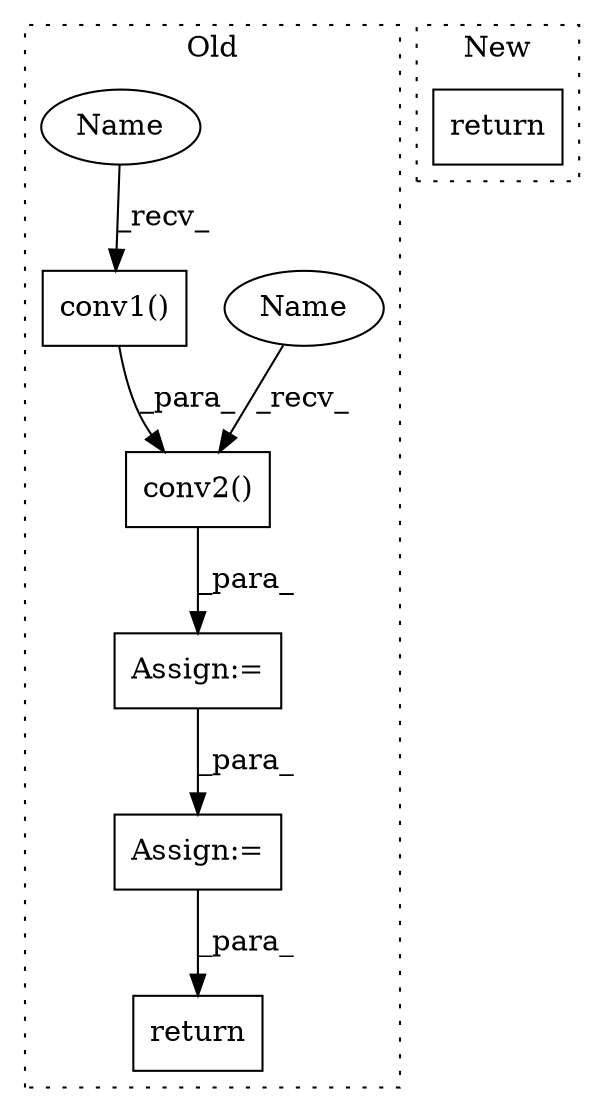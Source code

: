 digraph G {
subgraph cluster0 {
1 [label="conv2()" a="75" s="1055,1067" l="11,1" shape="box"];
3 [label="Assign:=" a="68" s="1164" l="3" shape="box"];
4 [label="return" a="93" s="1299" l="7" shape="box"];
5 [label="Assign:=" a="68" s="1080" l="3" shape="box"];
6 [label="conv1()" a="75" s="1007,1019" l="11,1" shape="box"];
7 [label="Name" a="87" s="1055" l="4" shape="ellipse"];
8 [label="Name" a="87" s="1007" l="4" shape="ellipse"];
label = "Old";
style="dotted";
}
subgraph cluster1 {
2 [label="return" a="93" s="1451" l="7" shape="box"];
label = "New";
style="dotted";
}
1 -> 5 [label="_para_"];
3 -> 4 [label="_para_"];
5 -> 3 [label="_para_"];
6 -> 1 [label="_para_"];
7 -> 1 [label="_recv_"];
8 -> 6 [label="_recv_"];
}